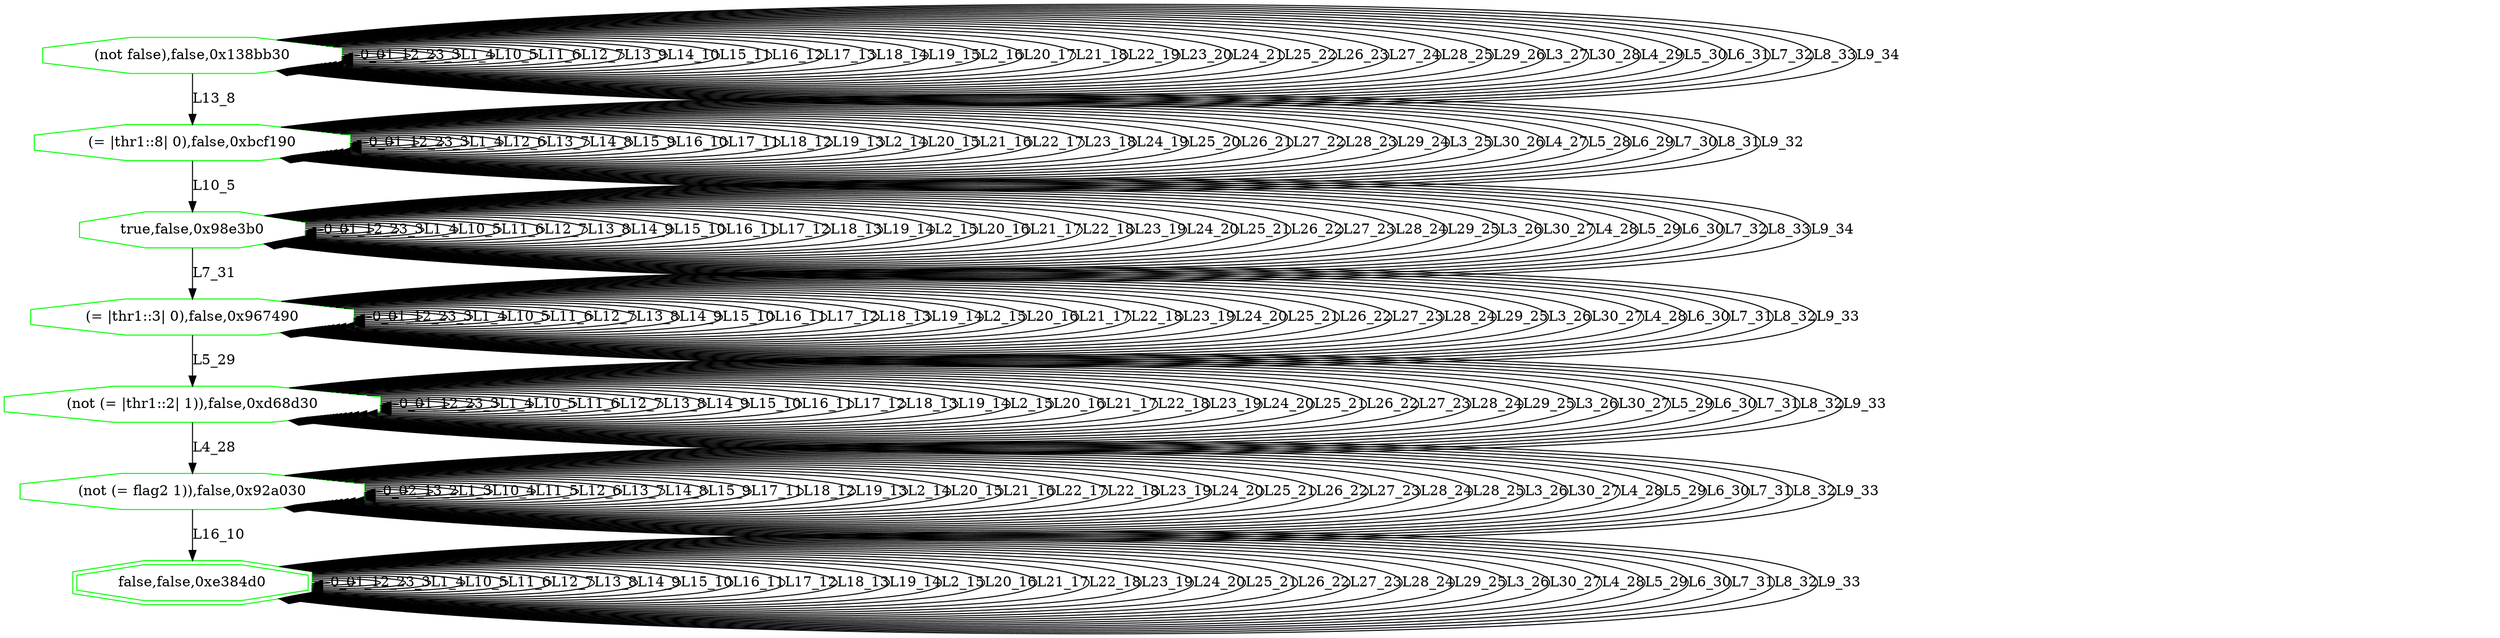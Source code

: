 digraph G {
0[label="(not false),false,0x138bb30", color=green,shape=octagon];
1[label="(= |thr1::8| 0),false,0xbcf190", color=green,shape=octagon];
2[label="true,false,0x98e3b0", color=green,shape=octagon];
3[label="(= |thr1::3| 0),false,0x967490", color=green,shape=octagon];
4[label="(not (= |thr1::2| 1)),false,0xd68d30", color=green,shape=octagon];
5[label="(not (= flag2 1)),false,0x92a030", color=green,shape=octagon];
6[label="false,false,0xe384d0", color=green,shape=doubleoctagon];
0->0 [label="0_0"];
0->0 [label="1_1"];
0->0 [label="2_2"];
0->0 [label="3_3"];
0->0 [label="L1_4"];
0->0 [label="L10_5"];
0->0 [label="L11_6"];
0->0 [label="L12_7"];
0->1 [label="L13_8"];
0->0 [label="L13_9"];
0->0 [label="L14_10"];
0->0 [label="L15_11"];
0->0 [label="L16_12"];
0->0 [label="L17_13"];
0->0 [label="L18_14"];
0->0 [label="L19_15"];
0->0 [label="L2_16"];
0->0 [label="L20_17"];
0->0 [label="L21_18"];
0->0 [label="L22_19"];
0->0 [label="L23_20"];
0->0 [label="L24_21"];
0->0 [label="L25_22"];
0->0 [label="L26_23"];
0->0 [label="L27_24"];
0->0 [label="L28_25"];
0->0 [label="L29_26"];
0->0 [label="L3_27"];
0->0 [label="L30_28"];
0->0 [label="L4_29"];
0->0 [label="L5_30"];
0->0 [label="L6_31"];
0->0 [label="L7_32"];
0->0 [label="L8_33"];
0->0 [label="L9_34"];
1->1 [label="0_0"];
1->1 [label="1_1"];
1->1 [label="2_2"];
1->1 [label="3_3"];
1->1 [label="L1_4"];
1->2 [label="L10_5"];
1->1 [label="L12_6"];
1->1 [label="L13_7"];
1->1 [label="L14_8"];
1->1 [label="L15_9"];
1->1 [label="L16_10"];
1->1 [label="L17_11"];
1->1 [label="L18_12"];
1->1 [label="L19_13"];
1->1 [label="L2_14"];
1->1 [label="L20_15"];
1->1 [label="L21_16"];
1->1 [label="L22_17"];
1->1 [label="L23_18"];
1->1 [label="L24_19"];
1->1 [label="L25_20"];
1->1 [label="L26_21"];
1->1 [label="L27_22"];
1->1 [label="L28_23"];
1->1 [label="L29_24"];
1->1 [label="L3_25"];
1->1 [label="L30_26"];
1->1 [label="L4_27"];
1->1 [label="L5_28"];
1->1 [label="L6_29"];
1->1 [label="L7_30"];
1->1 [label="L8_31"];
1->1 [label="L9_32"];
2->2 [label="0_0"];
2->2 [label="1_1"];
2->2 [label="2_2"];
2->2 [label="3_3"];
2->2 [label="L1_4"];
2->2 [label="L10_5"];
2->2 [label="L11_6"];
2->2 [label="L12_7"];
2->2 [label="L13_8"];
2->2 [label="L14_9"];
2->2 [label="L15_10"];
2->2 [label="L16_11"];
2->2 [label="L17_12"];
2->2 [label="L18_13"];
2->2 [label="L19_14"];
2->2 [label="L2_15"];
2->2 [label="L20_16"];
2->2 [label="L21_17"];
2->2 [label="L22_18"];
2->2 [label="L23_19"];
2->2 [label="L24_20"];
2->2 [label="L25_21"];
2->2 [label="L26_22"];
2->2 [label="L27_23"];
2->2 [label="L28_24"];
2->2 [label="L29_25"];
2->2 [label="L3_26"];
2->2 [label="L30_27"];
2->2 [label="L4_28"];
2->2 [label="L5_29"];
2->2 [label="L6_30"];
2->3 [label="L7_31"];
2->2 [label="L7_32"];
2->2 [label="L8_33"];
2->2 [label="L9_34"];
3->3 [label="0_0"];
3->3 [label="1_1"];
3->3 [label="2_2"];
3->3 [label="3_3"];
3->3 [label="L1_4"];
3->3 [label="L10_5"];
3->3 [label="L11_6"];
3->3 [label="L12_7"];
3->3 [label="L13_8"];
3->3 [label="L14_9"];
3->3 [label="L15_10"];
3->3 [label="L16_11"];
3->3 [label="L17_12"];
3->3 [label="L18_13"];
3->3 [label="L19_14"];
3->3 [label="L2_15"];
3->3 [label="L20_16"];
3->3 [label="L21_17"];
3->3 [label="L22_18"];
3->3 [label="L23_19"];
3->3 [label="L24_20"];
3->3 [label="L25_21"];
3->3 [label="L26_22"];
3->3 [label="L27_23"];
3->3 [label="L28_24"];
3->3 [label="L29_25"];
3->3 [label="L3_26"];
3->3 [label="L30_27"];
3->3 [label="L4_28"];
3->4 [label="L5_29"];
3->3 [label="L6_30"];
3->3 [label="L7_31"];
3->3 [label="L8_32"];
3->3 [label="L9_33"];
4->4 [label="0_0"];
4->4 [label="1_1"];
4->4 [label="2_2"];
4->4 [label="3_3"];
4->4 [label="L1_4"];
4->4 [label="L10_5"];
4->4 [label="L11_6"];
4->4 [label="L12_7"];
4->4 [label="L13_8"];
4->4 [label="L14_9"];
4->4 [label="L15_10"];
4->4 [label="L16_11"];
4->4 [label="L17_12"];
4->4 [label="L18_13"];
4->4 [label="L19_14"];
4->4 [label="L2_15"];
4->4 [label="L20_16"];
4->4 [label="L21_17"];
4->4 [label="L22_18"];
4->4 [label="L23_19"];
4->4 [label="L24_20"];
4->4 [label="L25_21"];
4->4 [label="L26_22"];
4->4 [label="L27_23"];
4->4 [label="L28_24"];
4->4 [label="L29_25"];
4->4 [label="L3_26"];
4->4 [label="L30_27"];
4->5 [label="L4_28"];
4->4 [label="L5_29"];
4->4 [label="L6_30"];
4->4 [label="L7_31"];
4->4 [label="L8_32"];
4->4 [label="L9_33"];
5->5 [label="0_0"];
5->5 [label="2_1"];
5->5 [label="3_2"];
5->5 [label="L1_3"];
5->5 [label="L10_4"];
5->5 [label="L11_5"];
5->5 [label="L12_6"];
5->5 [label="L13_7"];
5->5 [label="L14_8"];
5->5 [label="L15_9"];
5->6 [label="L16_10"];
5->5 [label="L17_11"];
5->5 [label="L18_12"];
5->5 [label="L19_13"];
5->5 [label="L2_14"];
5->5 [label="L20_15"];
5->5 [label="L21_16"];
5->5 [label="L22_17"];
5->5 [label="L22_18"];
5->5 [label="L23_19"];
5->5 [label="L24_20"];
5->5 [label="L25_21"];
5->5 [label="L26_22"];
5->5 [label="L27_23"];
5->5 [label="L28_24"];
5->5 [label="L28_25"];
5->5 [label="L3_26"];
5->5 [label="L30_27"];
5->5 [label="L4_28"];
5->5 [label="L5_29"];
5->5 [label="L6_30"];
5->5 [label="L7_31"];
5->5 [label="L8_32"];
5->5 [label="L9_33"];
6->6 [label="0_0"];
6->6 [label="1_1"];
6->6 [label="2_2"];
6->6 [label="3_3"];
6->6 [label="L1_4"];
6->6 [label="L10_5"];
6->6 [label="L11_6"];
6->6 [label="L12_7"];
6->6 [label="L13_8"];
6->6 [label="L14_9"];
6->6 [label="L15_10"];
6->6 [label="L16_11"];
6->6 [label="L17_12"];
6->6 [label="L18_13"];
6->6 [label="L19_14"];
6->6 [label="L2_15"];
6->6 [label="L20_16"];
6->6 [label="L21_17"];
6->6 [label="L22_18"];
6->6 [label="L23_19"];
6->6 [label="L24_20"];
6->6 [label="L25_21"];
6->6 [label="L26_22"];
6->6 [label="L27_23"];
6->6 [label="L28_24"];
6->6 [label="L29_25"];
6->6 [label="L3_26"];
6->6 [label="L30_27"];
6->6 [label="L4_28"];
6->6 [label="L5_29"];
6->6 [label="L6_30"];
6->6 [label="L7_31"];
6->6 [label="L8_32"];
6->6 [label="L9_33"];
}
